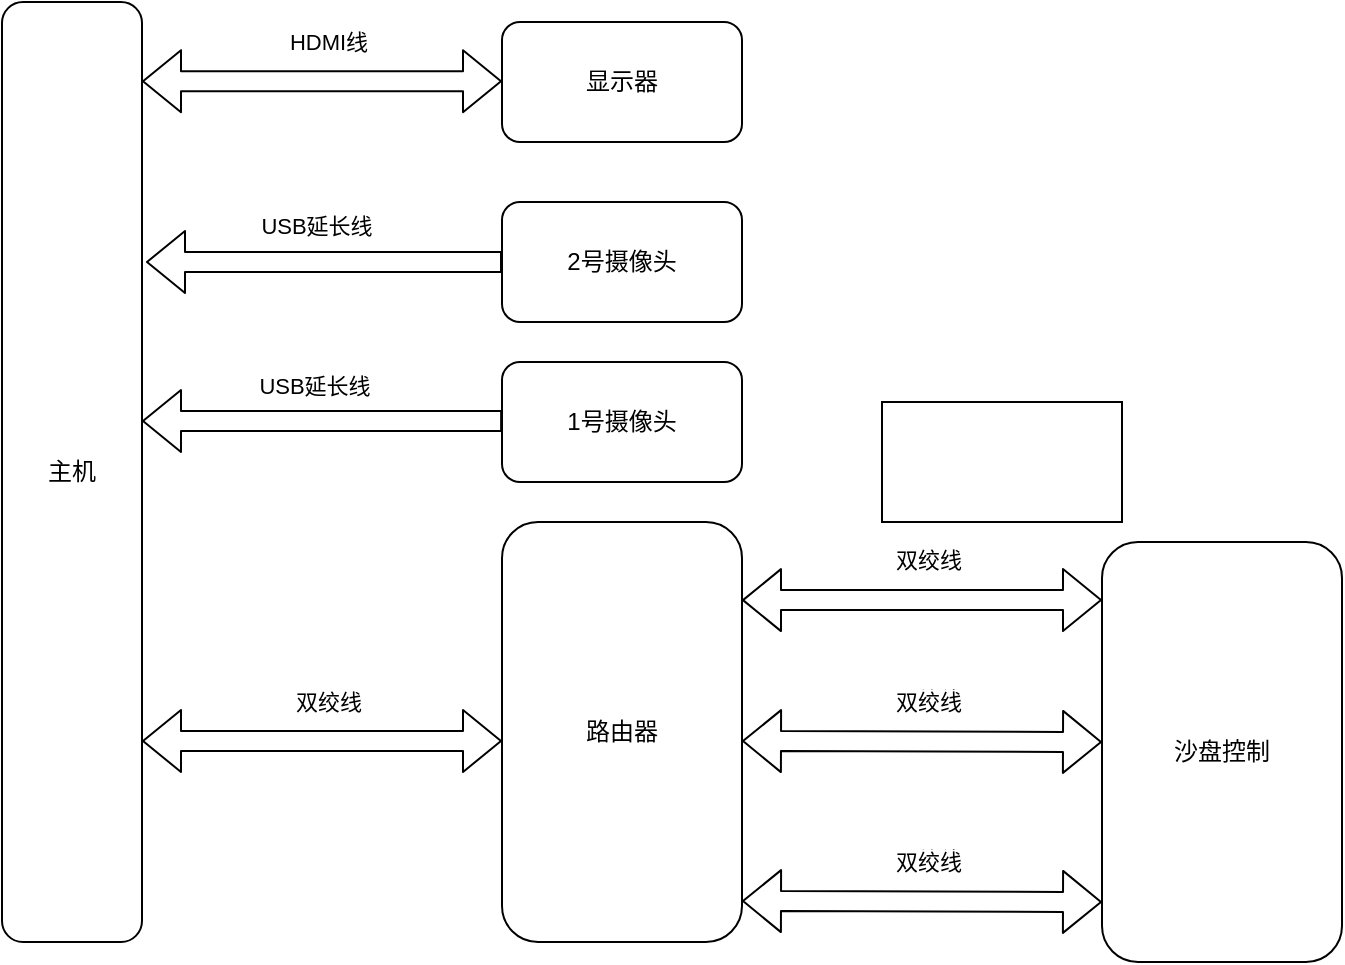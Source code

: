 <mxfile version="13.7.9" type="github">
  <diagram id="gZnFTPrB1tEjQrLRZTNM" name="Page-1">
    <mxGraphModel dx="981" dy="526" grid="1" gridSize="10" guides="1" tooltips="1" connect="1" arrows="1" fold="1" page="1" pageScale="1" pageWidth="827" pageHeight="1169" math="0" shadow="0">
      <root>
        <mxCell id="0" />
        <mxCell id="1" parent="0" />
        <mxCell id="XZHTAj7hTFUVzGtnX0nZ-1" value="主机" style="rounded=1;whiteSpace=wrap;html=1;" parent="1" vertex="1">
          <mxGeometry x="120" y="160" width="70" height="470" as="geometry" />
        </mxCell>
        <mxCell id="XZHTAj7hTFUVzGtnX0nZ-3" value="1号摄像头" style="rounded=1;whiteSpace=wrap;html=1;" parent="1" vertex="1">
          <mxGeometry x="370" y="340" width="120" height="60" as="geometry" />
        </mxCell>
        <mxCell id="XZHTAj7hTFUVzGtnX0nZ-4" value="2号摄像头" style="rounded=1;whiteSpace=wrap;html=1;" parent="1" vertex="1">
          <mxGeometry x="370" y="260" width="120" height="60" as="geometry" />
        </mxCell>
        <mxCell id="XZHTAj7hTFUVzGtnX0nZ-6" value="路由器" style="rounded=1;whiteSpace=wrap;html=1;" parent="1" vertex="1">
          <mxGeometry x="370" y="420" width="120" height="210" as="geometry" />
        </mxCell>
        <mxCell id="XZHTAj7hTFUVzGtnX0nZ-7" value="沙盘控制" style="rounded=1;whiteSpace=wrap;html=1;" parent="1" vertex="1">
          <mxGeometry x="670" y="430" width="120" height="210" as="geometry" />
        </mxCell>
        <mxCell id="XZHTAj7hTFUVzGtnX0nZ-11" value="" style="shape=flexArrow;endArrow=classic;startArrow=classic;html=1;exitX=1;exitY=0.186;exitDx=0;exitDy=0;exitPerimeter=0;" parent="1" source="XZHTAj7hTFUVzGtnX0nZ-6" edge="1">
          <mxGeometry width="50" height="50" relative="1" as="geometry">
            <mxPoint x="570" y="480" as="sourcePoint" />
            <mxPoint x="670" y="459" as="targetPoint" />
          </mxGeometry>
        </mxCell>
        <mxCell id="XZHTAj7hTFUVzGtnX0nZ-12" value="双绞线" style="edgeLabel;html=1;align=center;verticalAlign=middle;resizable=0;points=[];" parent="XZHTAj7hTFUVzGtnX0nZ-11" vertex="1" connectable="0">
          <mxGeometry x="0.39" y="-6" relative="1" as="geometry">
            <mxPoint x="-32" y="-26" as="offset" />
          </mxGeometry>
        </mxCell>
        <mxCell id="XZHTAj7hTFUVzGtnX0nZ-13" value="" style="shape=flexArrow;endArrow=classic;startArrow=classic;html=1;" parent="1" edge="1">
          <mxGeometry width="50" height="50" relative="1" as="geometry">
            <mxPoint x="190" y="529.5" as="sourcePoint" />
            <mxPoint x="370" y="529.5" as="targetPoint" />
          </mxGeometry>
        </mxCell>
        <mxCell id="XZHTAj7hTFUVzGtnX0nZ-14" value="双绞线" style="edgeLabel;html=1;align=center;verticalAlign=middle;resizable=0;points=[];" parent="XZHTAj7hTFUVzGtnX0nZ-13" vertex="1" connectable="0">
          <mxGeometry x="0.39" y="-6" relative="1" as="geometry">
            <mxPoint x="-32" y="-26" as="offset" />
          </mxGeometry>
        </mxCell>
        <mxCell id="XZHTAj7hTFUVzGtnX0nZ-16" value="双绞线" style="edgeLabel;html=1;align=center;verticalAlign=middle;resizable=0;points=[];" parent="1" vertex="1" connectable="0">
          <mxGeometry x="582.905" y="509.235" as="geometry" />
        </mxCell>
        <mxCell id="XZHTAj7hTFUVzGtnX0nZ-18" value="双绞线" style="edgeLabel;html=1;align=center;verticalAlign=middle;resizable=0;points=[];" parent="1" vertex="1" connectable="0">
          <mxGeometry x="582.905" y="589.235" as="geometry" />
        </mxCell>
        <mxCell id="XZHTAj7hTFUVzGtnX0nZ-19" value="" style="shape=flexArrow;endArrow=classic;startArrow=classic;html=1;exitX=1;exitY=0.186;exitDx=0;exitDy=0;exitPerimeter=0;" parent="1" edge="1">
          <mxGeometry width="50" height="50" relative="1" as="geometry">
            <mxPoint x="490" y="529.5" as="sourcePoint" />
            <mxPoint x="670" y="530" as="targetPoint" />
          </mxGeometry>
        </mxCell>
        <mxCell id="XZHTAj7hTFUVzGtnX0nZ-20" value="双绞线" style="edgeLabel;html=1;align=center;verticalAlign=middle;resizable=0;points=[];" parent="XZHTAj7hTFUVzGtnX0nZ-19" vertex="1" connectable="0">
          <mxGeometry x="0.39" y="-6" relative="1" as="geometry">
            <mxPoint x="-32" y="-26" as="offset" />
          </mxGeometry>
        </mxCell>
        <mxCell id="XZHTAj7hTFUVzGtnX0nZ-21" value="" style="shape=flexArrow;endArrow=classic;startArrow=classic;html=1;exitX=1;exitY=0.186;exitDx=0;exitDy=0;exitPerimeter=0;" parent="1" edge="1">
          <mxGeometry width="50" height="50" relative="1" as="geometry">
            <mxPoint x="490" y="609.5" as="sourcePoint" />
            <mxPoint x="670" y="610" as="targetPoint" />
          </mxGeometry>
        </mxCell>
        <mxCell id="XZHTAj7hTFUVzGtnX0nZ-22" value="双绞线" style="edgeLabel;html=1;align=center;verticalAlign=middle;resizable=0;points=[];" parent="XZHTAj7hTFUVzGtnX0nZ-21" vertex="1" connectable="0">
          <mxGeometry x="0.39" y="-6" relative="1" as="geometry">
            <mxPoint x="-32" y="-26" as="offset" />
          </mxGeometry>
        </mxCell>
        <mxCell id="tWqirmkFoCOq3ggY4I3j-3" value="USB延长线" style="shape=flexArrow;endArrow=classic;html=1;exitX=0;exitY=0.5;exitDx=0;exitDy=0;" edge="1" parent="1" source="XZHTAj7hTFUVzGtnX0nZ-4">
          <mxGeometry x="0.048" y="-18" width="50" height="50" relative="1" as="geometry">
            <mxPoint x="374" y="290" as="sourcePoint" />
            <mxPoint x="192" y="290" as="targetPoint" />
            <mxPoint as="offset" />
          </mxGeometry>
        </mxCell>
        <mxCell id="tWqirmkFoCOq3ggY4I3j-4" value="USB延长线" style="shape=flexArrow;endArrow=classic;html=1;exitX=0;exitY=0.5;exitDx=0;exitDy=0;entryX=0.999;entryY=0.081;entryDx=0;entryDy=0;entryPerimeter=0;" edge="1" parent="1">
          <mxGeometry x="0.048" y="-18" width="50" height="50" relative="1" as="geometry">
            <mxPoint x="370.07" y="369.53" as="sourcePoint" />
            <mxPoint x="190.0" y="369.5" as="targetPoint" />
            <mxPoint as="offset" />
          </mxGeometry>
        </mxCell>
        <mxCell id="tWqirmkFoCOq3ggY4I3j-5" value="显示器" style="rounded=1;whiteSpace=wrap;html=1;" vertex="1" parent="1">
          <mxGeometry x="370" y="170" width="120" height="60" as="geometry" />
        </mxCell>
        <mxCell id="tWqirmkFoCOq3ggY4I3j-6" value="" style="shape=flexArrow;endArrow=classic;startArrow=classic;html=1;" edge="1" parent="1">
          <mxGeometry width="50" height="50" relative="1" as="geometry">
            <mxPoint x="190" y="199.58" as="sourcePoint" />
            <mxPoint x="370" y="199.58" as="targetPoint" />
          </mxGeometry>
        </mxCell>
        <mxCell id="tWqirmkFoCOq3ggY4I3j-7" value="HDMI线" style="edgeLabel;html=1;align=center;verticalAlign=middle;resizable=0;points=[];" vertex="1" connectable="0" parent="tWqirmkFoCOq3ggY4I3j-6">
          <mxGeometry x="0.39" y="-6" relative="1" as="geometry">
            <mxPoint x="-32" y="-26" as="offset" />
          </mxGeometry>
        </mxCell>
        <mxCell id="tWqirmkFoCOq3ggY4I3j-8" value="" style="rounded=0;whiteSpace=wrap;html=1;" vertex="1" parent="1">
          <mxGeometry x="560" y="360" width="120" height="60" as="geometry" />
        </mxCell>
        <mxCell id="tWqirmkFoCOq3ggY4I3j-9" value="" style="rounded=0;whiteSpace=wrap;html=1;" vertex="1" parent="1">
          <mxGeometry x="560" y="360" width="120" height="60" as="geometry" />
        </mxCell>
      </root>
    </mxGraphModel>
  </diagram>
</mxfile>
